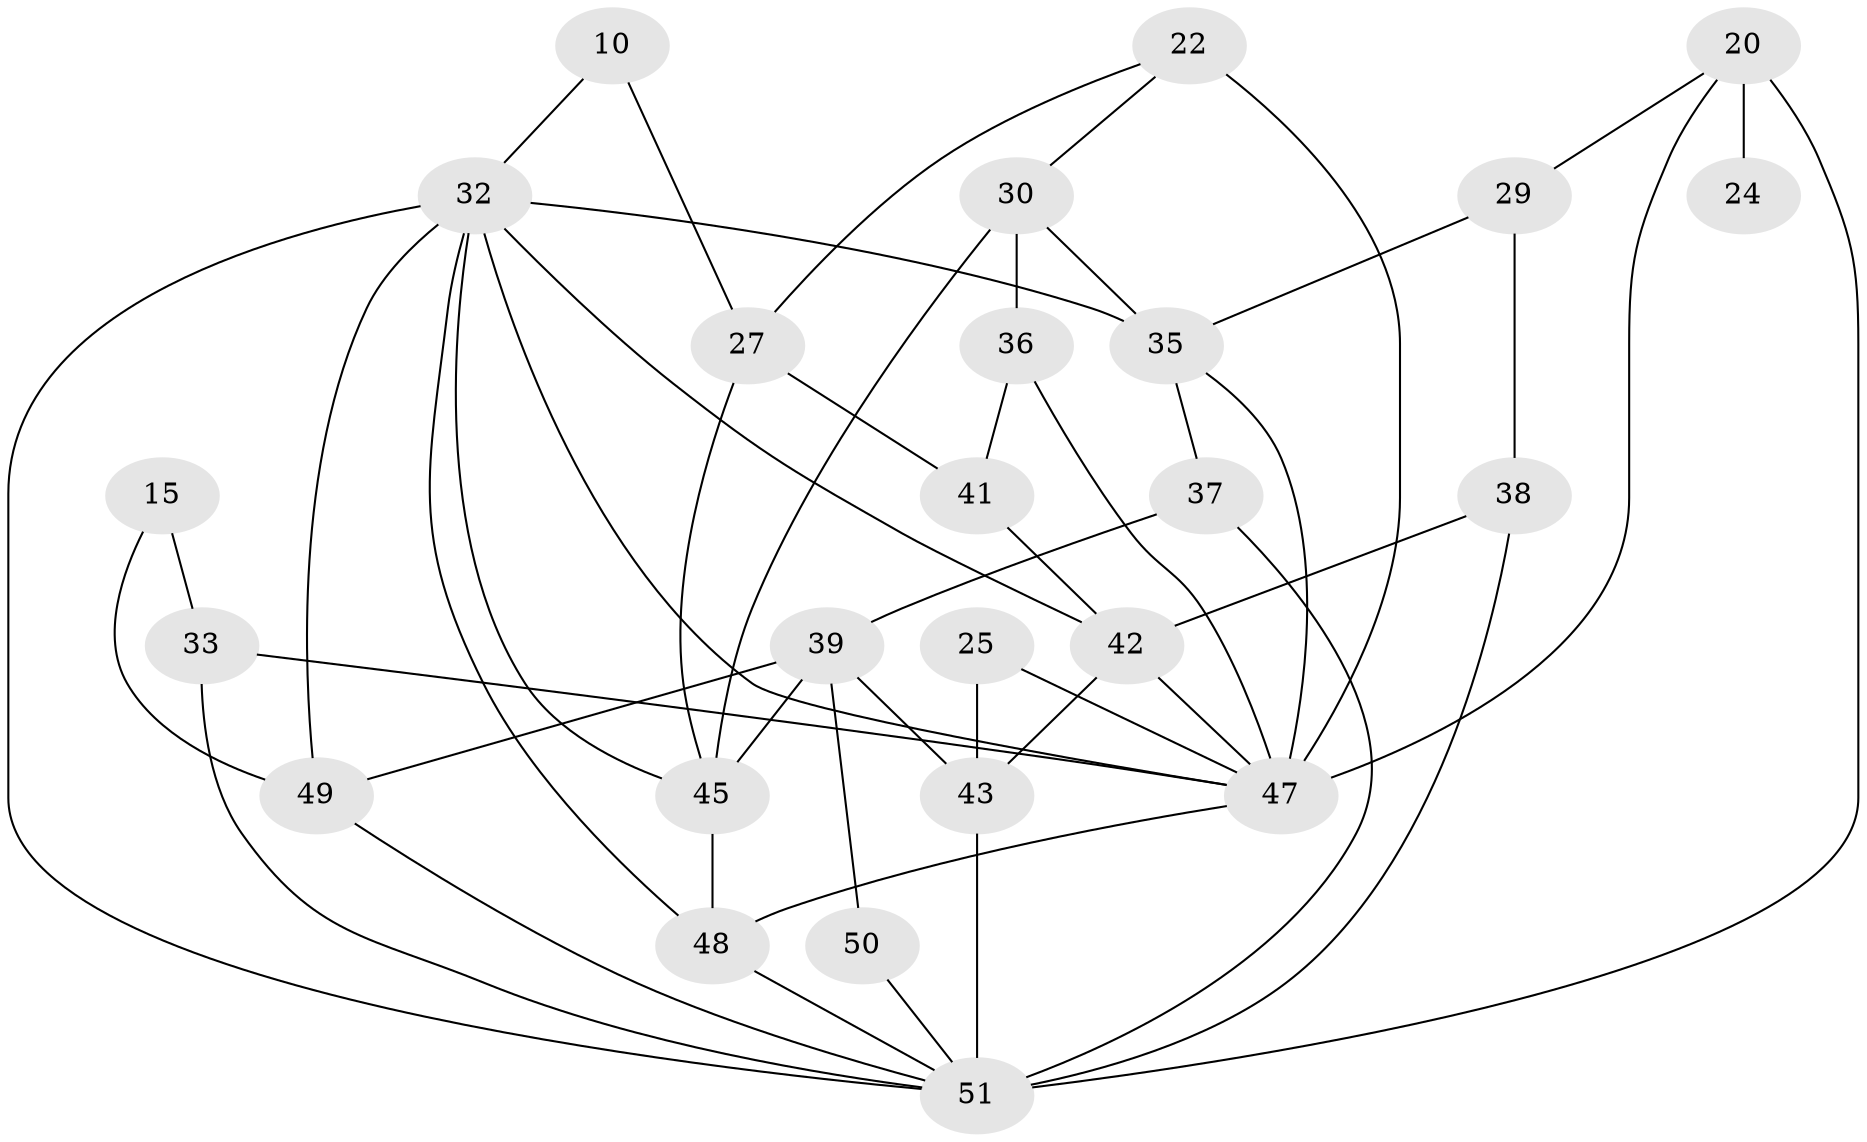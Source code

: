 // original degree distribution, {3: 0.21568627450980393, 4: 0.27450980392156865, 6: 0.1568627450980392, 2: 0.19607843137254902, 5: 0.11764705882352941, 10: 0.0196078431372549, 7: 0.0196078431372549}
// Generated by graph-tools (version 1.1) at 2025/52/03/09/25 04:52:14]
// undirected, 25 vertices, 50 edges
graph export_dot {
graph [start="1"]
  node [color=gray90,style=filled];
  10;
  15;
  20 [super="+3"];
  22 [super="+11"];
  24;
  25;
  27;
  29 [super="+1"];
  30 [super="+19"];
  32 [super="+8"];
  33;
  35 [super="+6"];
  36;
  37 [super="+4"];
  38;
  39;
  41 [super="+7"];
  42;
  43;
  45 [super="+18+28+31"];
  47 [super="+9+46+26"];
  48 [super="+40"];
  49;
  50;
  51 [super="+34+23+44+16"];
  10 -- 27;
  10 -- 32;
  15 -- 49;
  15 -- 33;
  20 -- 24 [weight=2];
  20 -- 29;
  20 -- 51 [weight=3];
  20 -- 47 [weight=3];
  22 -- 47 [weight=2];
  22 -- 30;
  22 -- 27;
  25 -- 43;
  25 -- 47;
  27 -- 45;
  27 -- 41;
  29 -- 38 [weight=2];
  29 -- 35;
  30 -- 35 [weight=2];
  30 -- 36 [weight=2];
  30 -- 45 [weight=2];
  32 -- 42;
  32 -- 49 [weight=2];
  32 -- 35 [weight=2];
  32 -- 51 [weight=2];
  32 -- 48 [weight=2];
  32 -- 47;
  32 -- 45 [weight=2];
  33 -- 51 [weight=2];
  33 -- 47;
  35 -- 37;
  35 -- 47;
  36 -- 47;
  36 -- 41;
  37 -- 39;
  37 -- 51 [weight=3];
  38 -- 42;
  38 -- 51 [weight=3];
  39 -- 49;
  39 -- 43;
  39 -- 50;
  39 -- 45 [weight=2];
  41 -- 42 [weight=2];
  42 -- 43;
  42 -- 47;
  43 -- 51;
  45 -- 48;
  47 -- 48;
  48 -- 51 [weight=2];
  49 -- 51 [weight=2];
  50 -- 51;
}
